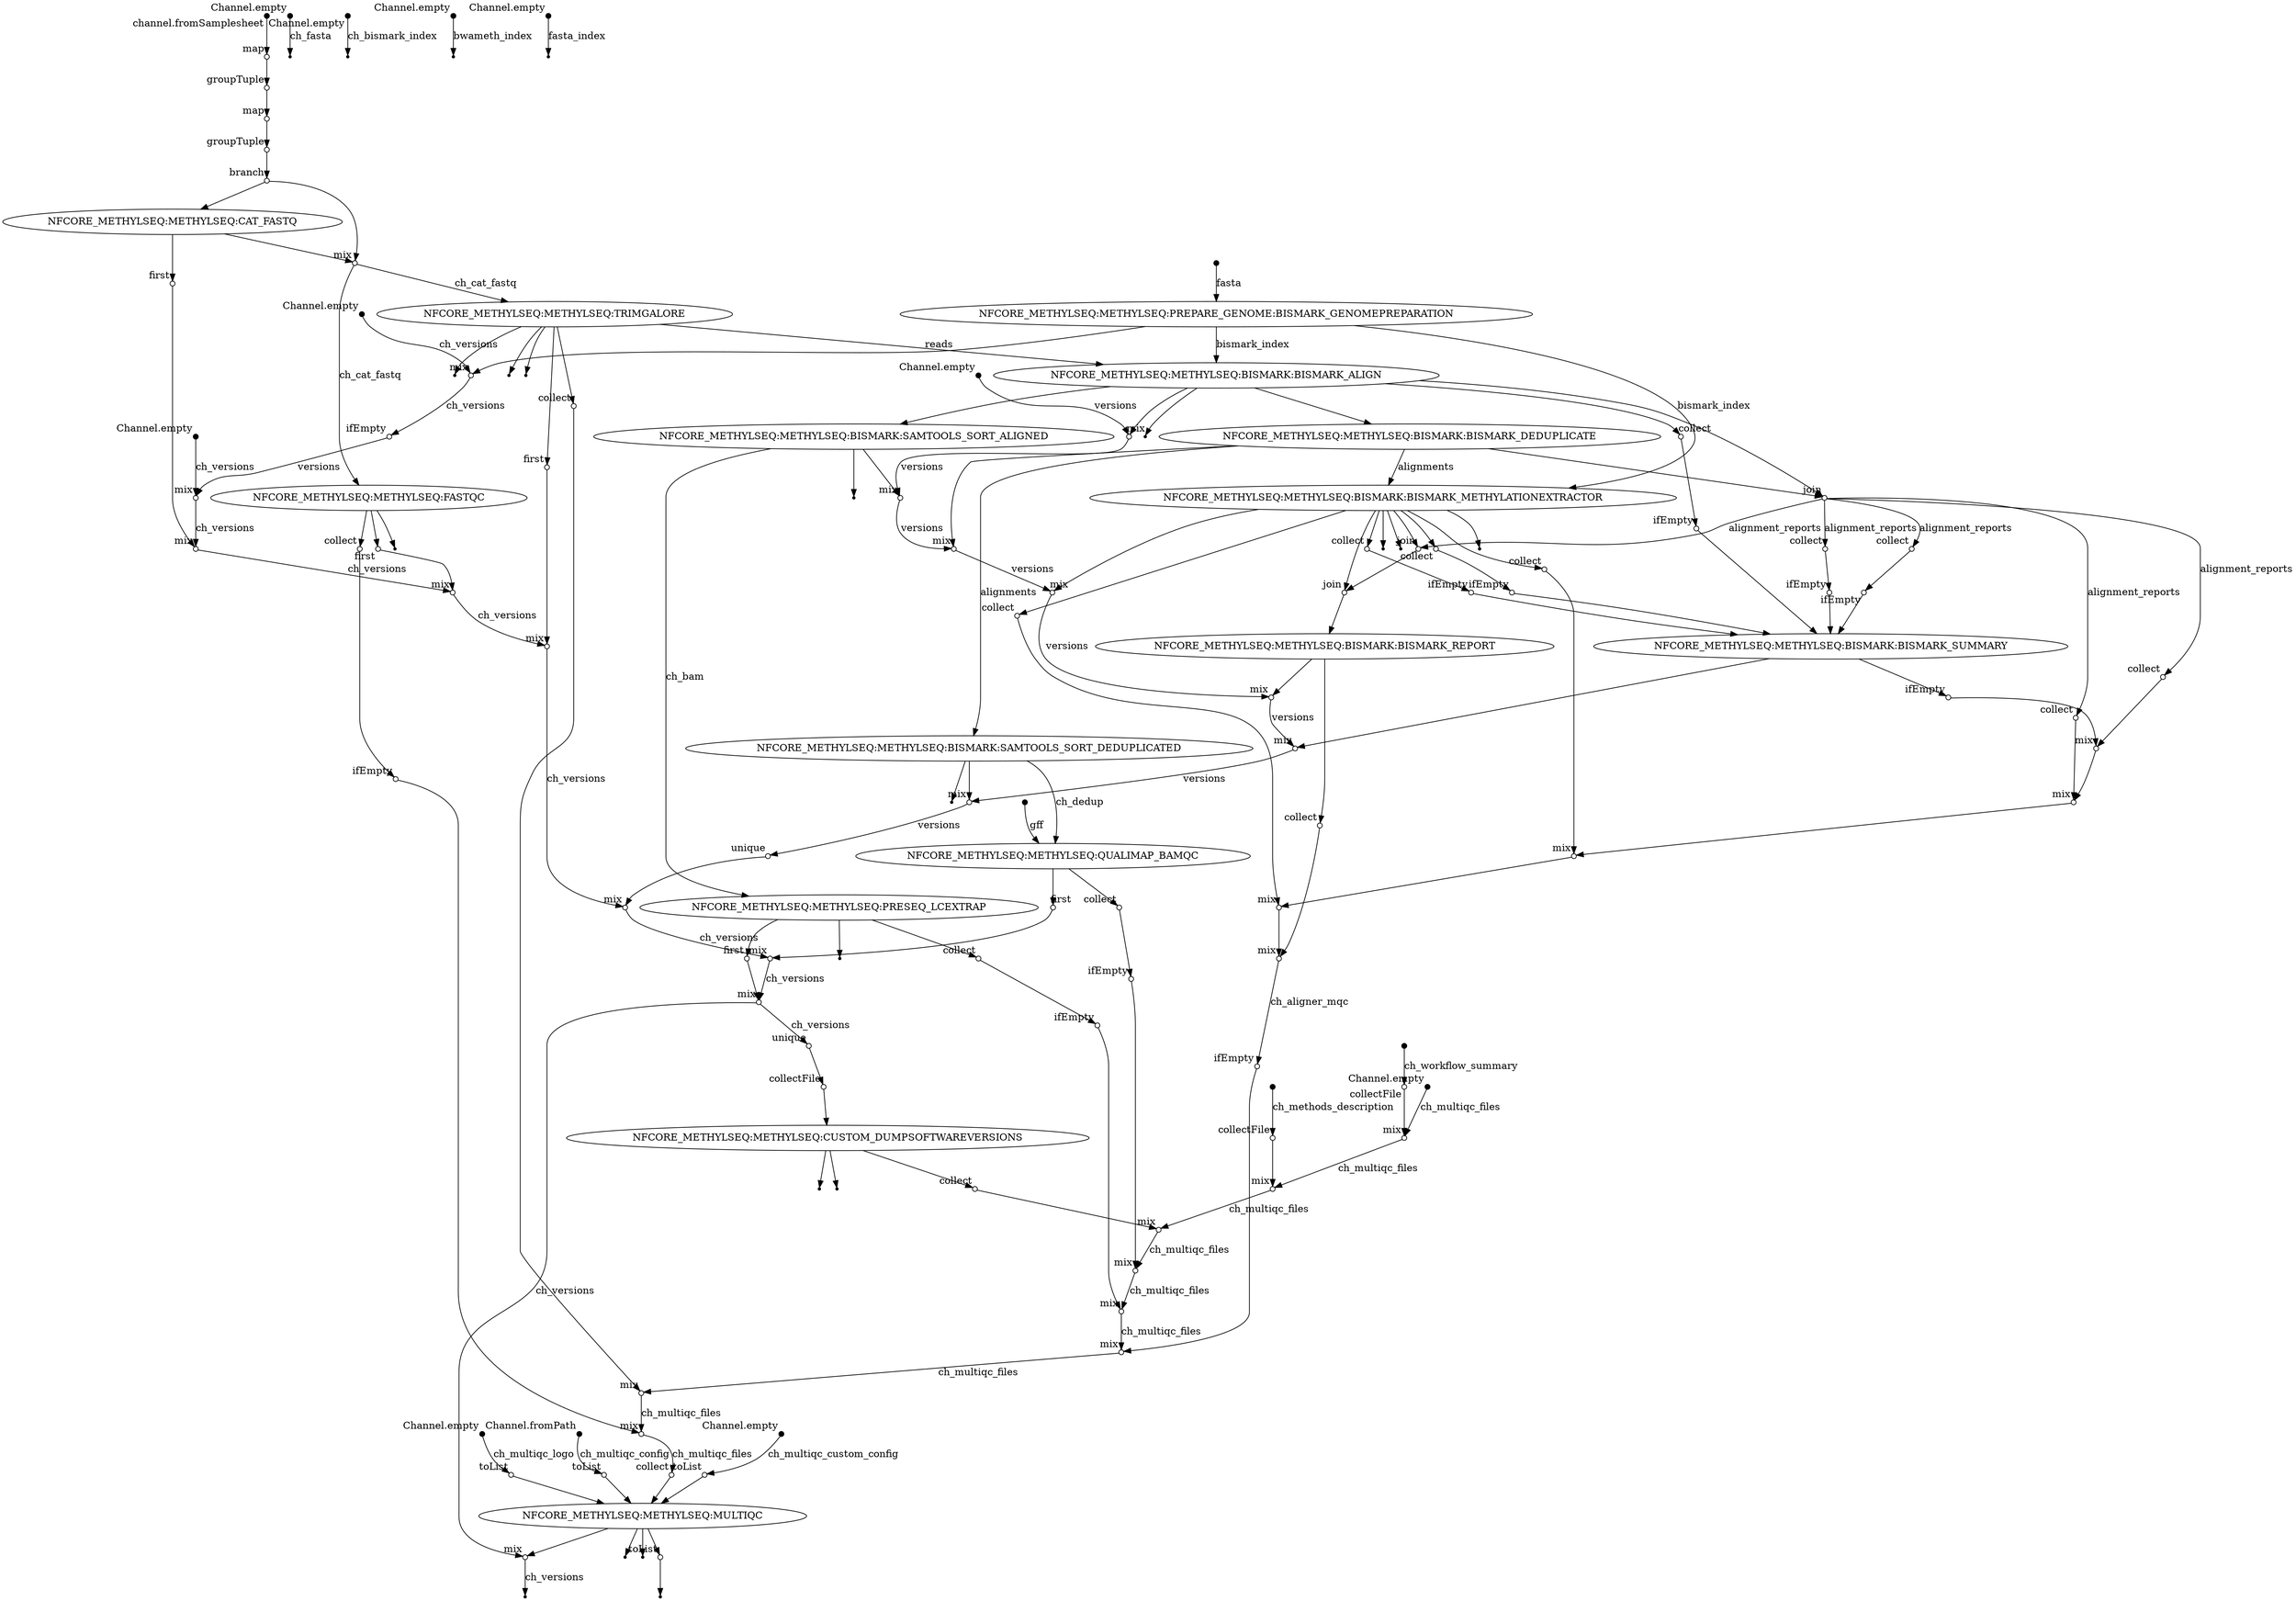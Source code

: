 digraph "methylseq_dag" {
v0 [shape=point,label="",fixedsize=true,width=0.1,xlabel="Channel.fromPath"];
v121 [shape=circle,label="",fixedsize=true,width=0.1,xlabel="toList"];
v0 -> v121 [label="ch_multiqc_config"];

v1 [shape=point,label="",fixedsize=true,width=0.1,xlabel="Channel.empty"];
v122 [shape=circle,label="",fixedsize=true,width=0.1,xlabel="toList"];
v1 -> v122 [label="ch_multiqc_custom_config"];

v2 [shape=point,label="",fixedsize=true,width=0.1,xlabel="Channel.empty"];
v123 [shape=circle,label="",fixedsize=true,width=0.1,xlabel="toList"];
v2 -> v123 [label="ch_multiqc_logo"];

v3 [shape=point,label="",fixedsize=true,width=0.1,xlabel="Channel.empty"];
v17 [shape=circle,label="",fixedsize=true,width=0.1,xlabel="mix"];
v3 -> v17 [label="ch_versions"];

v4 [shape=point,label="",fixedsize=true,width=0.1,xlabel="Channel.empty"];
v15 [shape=circle,label="",fixedsize=true,width=0.1,xlabel="mix"];
v4 -> v15 [label="ch_versions"];

v5 [shape=point,label="",fixedsize=true,width=0.1,xlabel="Channel.empty"];
v6 [shape=point];
v5 -> v6 [label="ch_fasta"];

v7 [shape=point,label="",fixedsize=true,width=0.1,xlabel="Channel.empty"];
v8 [shape=point];
v7 -> v8 [label="ch_bismark_index"];

v9 [shape=point,label="",fixedsize=true,width=0.1,xlabel="Channel.empty"];
v10 [shape=point];
v9 -> v10 [label="bwameth_index"];

v11 [shape=point,label="",fixedsize=true,width=0.1,xlabel="Channel.empty"];
v12 [shape=point];
v11 -> v12 [label="fasta_index"];

v13 [shape=point,label="",fixedsize=true,width=0.1];
v14 [label="NFCORE_METHYLSEQ:METHYLSEQ:PREPARE_GENOME:BISMARK_GENOMEPREPARATION"];
v13 -> v14 [label="fasta"];

v14 [label="NFCORE_METHYLSEQ:METHYLSEQ:PREPARE_GENOME:BISMARK_GENOMEPREPARATION"];
v39 [label="NFCORE_METHYLSEQ:METHYLSEQ:BISMARK:BISMARK_ALIGN"];
v14 -> v39 [label="bismark_index"];

v14 [label="NFCORE_METHYLSEQ:METHYLSEQ:PREPARE_GENOME:BISMARK_GENOMEPREPARATION"];
v15 [shape=circle,label="",fixedsize=true,width=0.1,xlabel="mix"];
v14 -> v15;

v15 [shape=circle,label="",fixedsize=true,width=0.1,xlabel="mix"];
v16 [shape=circle,label="",fixedsize=true,width=0.1,xlabel="ifEmpty"];
v15 -> v16 [label="ch_versions"];

v16 [shape=circle,label="",fixedsize=true,width=0.1,xlabel="ifEmpty"];
v17 [shape=circle,label="",fixedsize=true,width=0.1,xlabel="mix"];
v16 -> v17 [label="versions"];

v17 [shape=circle,label="",fixedsize=true,width=0.1,xlabel="mix"];
v27 [shape=circle,label="",fixedsize=true,width=0.1,xlabel="mix"];
v17 -> v27 [label="ch_versions"];

v18 [shape=point,label="",fixedsize=true,width=0.1,xlabel="channel.fromSamplesheet"];
v19 [shape=circle,label="",fixedsize=true,width=0.1,xlabel="map"];
v18 -> v19;

v19 [shape=circle,label="",fixedsize=true,width=0.1,xlabel="map"];
v20 [shape=circle,label="",fixedsize=true,width=0.1,xlabel="groupTuple"];
v19 -> v20;

v20 [shape=circle,label="",fixedsize=true,width=0.1,xlabel="groupTuple"];
v21 [shape=circle,label="",fixedsize=true,width=0.1,xlabel="map"];
v20 -> v21;

v21 [shape=circle,label="",fixedsize=true,width=0.1,xlabel="map"];
v22 [shape=circle,label="",fixedsize=true,width=0.1,xlabel="groupTuple"];
v21 -> v22;

v22 [shape=circle,label="",fixedsize=true,width=0.1,xlabel="groupTuple"];
v23 [shape=circle,label="",fixedsize=true,width=0.1,xlabel="branch"];
v22 -> v23;

v23 [shape=circle,label="",fixedsize=true,width=0.1,xlabel="branch"];
v24 [label="NFCORE_METHYLSEQ:METHYLSEQ:CAT_FASTQ"];
v23 -> v24;

v23 [shape=circle,label="",fixedsize=true,width=0.1,xlabel="branch"];
v25 [shape=circle,label="",fixedsize=true,width=0.1,xlabel="mix"];
v23 -> v25;

v24 [label="NFCORE_METHYLSEQ:METHYLSEQ:CAT_FASTQ"];
v25 [shape=circle,label="",fixedsize=true,width=0.1,xlabel="mix"];
v24 -> v25;

v24 [label="NFCORE_METHYLSEQ:METHYLSEQ:CAT_FASTQ"];
v26 [shape=circle,label="",fixedsize=true,width=0.1,xlabel="first"];
v24 -> v26;

v25 [shape=circle,label="",fixedsize=true,width=0.1,xlabel="mix"];
v28 [label="NFCORE_METHYLSEQ:METHYLSEQ:FASTQC"];
v25 -> v28 [label="ch_cat_fastq"];

v26 [shape=circle,label="",fixedsize=true,width=0.1,xlabel="first"];
v27 [shape=circle,label="",fixedsize=true,width=0.1,xlabel="mix"];
v26 -> v27;

v27 [shape=circle,label="",fixedsize=true,width=0.1,xlabel="mix"];
v31 [shape=circle,label="",fixedsize=true,width=0.1,xlabel="mix"];
v27 -> v31 [label="ch_versions"];

v28 [label="NFCORE_METHYLSEQ:METHYLSEQ:FASTQC"];
v29 [shape=point];
v28 -> v29;

v28 [label="NFCORE_METHYLSEQ:METHYLSEQ:FASTQC"];
v117 [shape=circle,label="",fixedsize=true,width=0.1,xlabel="collect"];
v28 -> v117;

v28 [label="NFCORE_METHYLSEQ:METHYLSEQ:FASTQC"];
v30 [shape=circle,label="",fixedsize=true,width=0.1,xlabel="first"];
v28 -> v30;

v30 [shape=circle,label="",fixedsize=true,width=0.1,xlabel="first"];
v31 [shape=circle,label="",fixedsize=true,width=0.1,xlabel="mix"];
v30 -> v31;

v31 [shape=circle,label="",fixedsize=true,width=0.1,xlabel="mix"];
v37 [shape=circle,label="",fixedsize=true,width=0.1,xlabel="mix"];
v31 -> v37 [label="ch_versions"];

v25 [shape=circle,label="",fixedsize=true,width=0.1,xlabel="mix"];
v32 [label="NFCORE_METHYLSEQ:METHYLSEQ:TRIMGALORE"];
v25 -> v32 [label="ch_cat_fastq"];

v32 [label="NFCORE_METHYLSEQ:METHYLSEQ:TRIMGALORE"];
v39 [label="NFCORE_METHYLSEQ:METHYLSEQ:BISMARK:BISMARK_ALIGN"];
v32 -> v39 [label="reads"];

v32 [label="NFCORE_METHYLSEQ:METHYLSEQ:TRIMGALORE"];
v115 [shape=circle,label="",fixedsize=true,width=0.1,xlabel="collect"];
v32 -> v115;

v32 [label="NFCORE_METHYLSEQ:METHYLSEQ:TRIMGALORE"];
v35 [shape=point];
v32 -> v35;

v32 [label="NFCORE_METHYLSEQ:METHYLSEQ:TRIMGALORE"];
v34 [shape=point];
v32 -> v34;

v32 [label="NFCORE_METHYLSEQ:METHYLSEQ:TRIMGALORE"];
v33 [shape=point];
v32 -> v33;

v32 [label="NFCORE_METHYLSEQ:METHYLSEQ:TRIMGALORE"];
v36 [shape=circle,label="",fixedsize=true,width=0.1,xlabel="first"];
v32 -> v36;

v36 [shape=circle,label="",fixedsize=true,width=0.1,xlabel="first"];
v37 [shape=circle,label="",fixedsize=true,width=0.1,xlabel="mix"];
v36 -> v37;

v37 [shape=circle,label="",fixedsize=true,width=0.1,xlabel="mix"];
v84 [shape=circle,label="",fixedsize=true,width=0.1,xlabel="mix"];
v37 -> v84 [label="ch_versions"];

v38 [shape=point,label="",fixedsize=true,width=0.1,xlabel="Channel.empty"];
v41 [shape=circle,label="",fixedsize=true,width=0.1,xlabel="mix"];
v38 -> v41 [label="versions"];

v39 [label="NFCORE_METHYLSEQ:METHYLSEQ:BISMARK:BISMARK_ALIGN"];
v42 [label="NFCORE_METHYLSEQ:METHYLSEQ:BISMARK:SAMTOOLS_SORT_ALIGNED"];
v39 -> v42;

v39 [label="NFCORE_METHYLSEQ:METHYLSEQ:BISMARK:BISMARK_ALIGN"];
v46 [shape=circle,label="",fixedsize=true,width=0.1,xlabel="join"];
v39 -> v46;

v39 [label="NFCORE_METHYLSEQ:METHYLSEQ:BISMARK:BISMARK_ALIGN"];
v40 [shape=point];
v39 -> v40;

v39 [label="NFCORE_METHYLSEQ:METHYLSEQ:BISMARK:BISMARK_ALIGN"];
v41 [shape=circle,label="",fixedsize=true,width=0.1,xlabel="mix"];
v39 -> v41;

v41 [shape=circle,label="",fixedsize=true,width=0.1,xlabel="mix"];
v44 [shape=circle,label="",fixedsize=true,width=0.1,xlabel="mix"];
v41 -> v44 [label="versions"];

v42 [label="NFCORE_METHYLSEQ:METHYLSEQ:BISMARK:SAMTOOLS_SORT_ALIGNED"];
v89 [label="NFCORE_METHYLSEQ:METHYLSEQ:PRESEQ_LCEXTRAP"];
v42 -> v89 [label="ch_bam"];

v42 [label="NFCORE_METHYLSEQ:METHYLSEQ:BISMARK:SAMTOOLS_SORT_ALIGNED"];
v43 [shape=point];
v42 -> v43;

v42 [label="NFCORE_METHYLSEQ:METHYLSEQ:BISMARK:SAMTOOLS_SORT_ALIGNED"];
v44 [shape=circle,label="",fixedsize=true,width=0.1,xlabel="mix"];
v42 -> v44;

v44 [shape=circle,label="",fixedsize=true,width=0.1,xlabel="mix"];
v47 [shape=circle,label="",fixedsize=true,width=0.1,xlabel="mix"];
v44 -> v47 [label="versions"];

v39 [label="NFCORE_METHYLSEQ:METHYLSEQ:BISMARK:BISMARK_ALIGN"];
v45 [label="NFCORE_METHYLSEQ:METHYLSEQ:BISMARK:BISMARK_DEDUPLICATE"];
v39 -> v45;

v45 [label="NFCORE_METHYLSEQ:METHYLSEQ:BISMARK:BISMARK_DEDUPLICATE"];
v48 [label="NFCORE_METHYLSEQ:METHYLSEQ:BISMARK:BISMARK_METHYLATIONEXTRACTOR"];
v45 -> v48 [label="alignments"];

v45 [label="NFCORE_METHYLSEQ:METHYLSEQ:BISMARK:BISMARK_DEDUPLICATE"];
v46 [shape=circle,label="",fixedsize=true,width=0.1,xlabel="join"];
v45 -> v46;

v45 [label="NFCORE_METHYLSEQ:METHYLSEQ:BISMARK:BISMARK_DEDUPLICATE"];
v47 [shape=circle,label="",fixedsize=true,width=0.1,xlabel="mix"];
v45 -> v47;

v46 [shape=circle,label="",fixedsize=true,width=0.1,xlabel="join"];
v53 [shape=circle,label="",fixedsize=true,width=0.1,xlabel="join"];
v46 -> v53 [label="alignment_reports"];

v47 [shape=circle,label="",fixedsize=true,width=0.1,xlabel="mix"];
v52 [shape=circle,label="",fixedsize=true,width=0.1,xlabel="mix"];
v47 -> v52 [label="versions"];

v14 [label="NFCORE_METHYLSEQ:METHYLSEQ:PREPARE_GENOME:BISMARK_GENOMEPREPARATION"];
v48 [label="NFCORE_METHYLSEQ:METHYLSEQ:BISMARK:BISMARK_METHYLATIONEXTRACTOR"];
v14 -> v48 [label="bismark_index"];

v48 [label="NFCORE_METHYLSEQ:METHYLSEQ:BISMARK:BISMARK_METHYLATIONEXTRACTOR"];
v51 [shape=point];
v48 -> v51;

v48 [label="NFCORE_METHYLSEQ:METHYLSEQ:BISMARK:BISMARK_METHYLATIONEXTRACTOR"];
v50 [shape=point];
v48 -> v50;

v48 [label="NFCORE_METHYLSEQ:METHYLSEQ:BISMARK:BISMARK_METHYLATIONEXTRACTOR"];
v49 [shape=point];
v48 -> v49;

v48 [label="NFCORE_METHYLSEQ:METHYLSEQ:BISMARK:BISMARK_METHYLATIONEXTRACTOR"];
v53 [shape=circle,label="",fixedsize=true,width=0.1,xlabel="join"];
v48 -> v53;

v48 [label="NFCORE_METHYLSEQ:METHYLSEQ:BISMARK:BISMARK_METHYLATIONEXTRACTOR"];
v54 [shape=circle,label="",fixedsize=true,width=0.1,xlabel="join"];
v48 -> v54;

v48 [label="NFCORE_METHYLSEQ:METHYLSEQ:BISMARK:BISMARK_METHYLATIONEXTRACTOR"];
v52 [shape=circle,label="",fixedsize=true,width=0.1,xlabel="mix"];
v48 -> v52;

v52 [shape=circle,label="",fixedsize=true,width=0.1,xlabel="mix"];
v56 [shape=circle,label="",fixedsize=true,width=0.1,xlabel="mix"];
v52 -> v56 [label="versions"];

v53 [shape=circle,label="",fixedsize=true,width=0.1,xlabel="join"];
v54 [shape=circle,label="",fixedsize=true,width=0.1,xlabel="join"];
v53 -> v54;

v54 [shape=circle,label="",fixedsize=true,width=0.1,xlabel="join"];
v55 [label="NFCORE_METHYLSEQ:METHYLSEQ:BISMARK:BISMARK_REPORT"];
v54 -> v55;

v55 [label="NFCORE_METHYLSEQ:METHYLSEQ:BISMARK:BISMARK_REPORT"];
v81 [shape=circle,label="",fixedsize=true,width=0.1,xlabel="collect"];
v55 -> v81;

v55 [label="NFCORE_METHYLSEQ:METHYLSEQ:BISMARK:BISMARK_REPORT"];
v56 [shape=circle,label="",fixedsize=true,width=0.1,xlabel="mix"];
v55 -> v56;

v56 [shape=circle,label="",fixedsize=true,width=0.1,xlabel="mix"];
v68 [shape=circle,label="",fixedsize=true,width=0.1,xlabel="mix"];
v56 -> v68 [label="versions"];

v39 [label="NFCORE_METHYLSEQ:METHYLSEQ:BISMARK:BISMARK_ALIGN"];
v57 [shape=circle,label="",fixedsize=true,width=0.1,xlabel="collect"];
v39 -> v57;

v57 [shape=circle,label="",fixedsize=true,width=0.1,xlabel="collect"];
v58 [shape=circle,label="",fixedsize=true,width=0.1,xlabel="ifEmpty"];
v57 -> v58;

v58 [shape=circle,label="",fixedsize=true,width=0.1,xlabel="ifEmpty"];
v67 [label="NFCORE_METHYLSEQ:METHYLSEQ:BISMARK:BISMARK_SUMMARY"];
v58 -> v67;

v46 [shape=circle,label="",fixedsize=true,width=0.1,xlabel="join"];
v59 [shape=circle,label="",fixedsize=true,width=0.1,xlabel="collect"];
v46 -> v59 [label="alignment_reports"];

v59 [shape=circle,label="",fixedsize=true,width=0.1,xlabel="collect"];
v60 [shape=circle,label="",fixedsize=true,width=0.1,xlabel="ifEmpty"];
v59 -> v60;

v60 [shape=circle,label="",fixedsize=true,width=0.1,xlabel="ifEmpty"];
v67 [label="NFCORE_METHYLSEQ:METHYLSEQ:BISMARK:BISMARK_SUMMARY"];
v60 -> v67;

v46 [shape=circle,label="",fixedsize=true,width=0.1,xlabel="join"];
v61 [shape=circle,label="",fixedsize=true,width=0.1,xlabel="collect"];
v46 -> v61 [label="alignment_reports"];

v61 [shape=circle,label="",fixedsize=true,width=0.1,xlabel="collect"];
v62 [shape=circle,label="",fixedsize=true,width=0.1,xlabel="ifEmpty"];
v61 -> v62;

v62 [shape=circle,label="",fixedsize=true,width=0.1,xlabel="ifEmpty"];
v67 [label="NFCORE_METHYLSEQ:METHYLSEQ:BISMARK:BISMARK_SUMMARY"];
v62 -> v67;

v48 [label="NFCORE_METHYLSEQ:METHYLSEQ:BISMARK:BISMARK_METHYLATIONEXTRACTOR"];
v63 [shape=circle,label="",fixedsize=true,width=0.1,xlabel="collect"];
v48 -> v63;

v63 [shape=circle,label="",fixedsize=true,width=0.1,xlabel="collect"];
v64 [shape=circle,label="",fixedsize=true,width=0.1,xlabel="ifEmpty"];
v63 -> v64;

v64 [shape=circle,label="",fixedsize=true,width=0.1,xlabel="ifEmpty"];
v67 [label="NFCORE_METHYLSEQ:METHYLSEQ:BISMARK:BISMARK_SUMMARY"];
v64 -> v67;

v48 [label="NFCORE_METHYLSEQ:METHYLSEQ:BISMARK:BISMARK_METHYLATIONEXTRACTOR"];
v65 [shape=circle,label="",fixedsize=true,width=0.1,xlabel="collect"];
v48 -> v65;

v65 [shape=circle,label="",fixedsize=true,width=0.1,xlabel="collect"];
v66 [shape=circle,label="",fixedsize=true,width=0.1,xlabel="ifEmpty"];
v65 -> v66;

v66 [shape=circle,label="",fixedsize=true,width=0.1,xlabel="ifEmpty"];
v67 [label="NFCORE_METHYLSEQ:METHYLSEQ:BISMARK:BISMARK_SUMMARY"];
v66 -> v67;

v67 [label="NFCORE_METHYLSEQ:METHYLSEQ:BISMARK:BISMARK_SUMMARY"];
v72 [shape=circle,label="",fixedsize=true,width=0.1,xlabel="ifEmpty"];
v67 -> v72;

v67 [label="NFCORE_METHYLSEQ:METHYLSEQ:BISMARK:BISMARK_SUMMARY"];
v68 [shape=circle,label="",fixedsize=true,width=0.1,xlabel="mix"];
v67 -> v68;

v68 [shape=circle,label="",fixedsize=true,width=0.1,xlabel="mix"];
v71 [shape=circle,label="",fixedsize=true,width=0.1,xlabel="mix"];
v68 -> v71 [label="versions"];

v45 [label="NFCORE_METHYLSEQ:METHYLSEQ:BISMARK:BISMARK_DEDUPLICATE"];
v69 [label="NFCORE_METHYLSEQ:METHYLSEQ:BISMARK:SAMTOOLS_SORT_DEDUPLICATED"];
v45 -> v69 [label="alignments"];

v69 [label="NFCORE_METHYLSEQ:METHYLSEQ:BISMARK:SAMTOOLS_SORT_DEDUPLICATED"];
v86 [label="NFCORE_METHYLSEQ:METHYLSEQ:QUALIMAP_BAMQC"];
v69 -> v86 [label="ch_dedup"];

v69 [label="NFCORE_METHYLSEQ:METHYLSEQ:BISMARK:SAMTOOLS_SORT_DEDUPLICATED"];
v70 [shape=point];
v69 -> v70;

v69 [label="NFCORE_METHYLSEQ:METHYLSEQ:BISMARK:SAMTOOLS_SORT_DEDUPLICATED"];
v71 [shape=circle,label="",fixedsize=true,width=0.1,xlabel="mix"];
v69 -> v71;

v71 [shape=circle,label="",fixedsize=true,width=0.1,xlabel="mix"];
v83 [shape=circle,label="",fixedsize=true,width=0.1,xlabel="unique"];
v71 -> v83 [label="versions"];

v72 [shape=circle,label="",fixedsize=true,width=0.1,xlabel="ifEmpty"];
v74 [shape=circle,label="",fixedsize=true,width=0.1,xlabel="mix"];
v72 -> v74;

v46 [shape=circle,label="",fixedsize=true,width=0.1,xlabel="join"];
v73 [shape=circle,label="",fixedsize=true,width=0.1,xlabel="collect"];
v46 -> v73 [label="alignment_reports"];

v73 [shape=circle,label="",fixedsize=true,width=0.1,xlabel="collect"];
v74 [shape=circle,label="",fixedsize=true,width=0.1,xlabel="mix"];
v73 -> v74;

v74 [shape=circle,label="",fixedsize=true,width=0.1,xlabel="mix"];
v76 [shape=circle,label="",fixedsize=true,width=0.1,xlabel="mix"];
v74 -> v76;

v46 [shape=circle,label="",fixedsize=true,width=0.1,xlabel="join"];
v75 [shape=circle,label="",fixedsize=true,width=0.1,xlabel="collect"];
v46 -> v75 [label="alignment_reports"];

v75 [shape=circle,label="",fixedsize=true,width=0.1,xlabel="collect"];
v76 [shape=circle,label="",fixedsize=true,width=0.1,xlabel="mix"];
v75 -> v76;

v76 [shape=circle,label="",fixedsize=true,width=0.1,xlabel="mix"];
v78 [shape=circle,label="",fixedsize=true,width=0.1,xlabel="mix"];
v76 -> v78;

v48 [label="NFCORE_METHYLSEQ:METHYLSEQ:BISMARK:BISMARK_METHYLATIONEXTRACTOR"];
v77 [shape=circle,label="",fixedsize=true,width=0.1,xlabel="collect"];
v48 -> v77;

v77 [shape=circle,label="",fixedsize=true,width=0.1,xlabel="collect"];
v78 [shape=circle,label="",fixedsize=true,width=0.1,xlabel="mix"];
v77 -> v78;

v78 [shape=circle,label="",fixedsize=true,width=0.1,xlabel="mix"];
v80 [shape=circle,label="",fixedsize=true,width=0.1,xlabel="mix"];
v78 -> v80;

v48 [label="NFCORE_METHYLSEQ:METHYLSEQ:BISMARK:BISMARK_METHYLATIONEXTRACTOR"];
v79 [shape=circle,label="",fixedsize=true,width=0.1,xlabel="collect"];
v48 -> v79;

v79 [shape=circle,label="",fixedsize=true,width=0.1,xlabel="collect"];
v80 [shape=circle,label="",fixedsize=true,width=0.1,xlabel="mix"];
v79 -> v80;

v80 [shape=circle,label="",fixedsize=true,width=0.1,xlabel="mix"];
v82 [shape=circle,label="",fixedsize=true,width=0.1,xlabel="mix"];
v80 -> v82;

v81 [shape=circle,label="",fixedsize=true,width=0.1,xlabel="collect"];
v82 [shape=circle,label="",fixedsize=true,width=0.1,xlabel="mix"];
v81 -> v82;

v82 [shape=circle,label="",fixedsize=true,width=0.1,xlabel="mix"];
v113 [shape=circle,label="",fixedsize=true,width=0.1,xlabel="ifEmpty"];
v82 -> v113 [label="ch_aligner_mqc"];

v83 [shape=circle,label="",fixedsize=true,width=0.1,xlabel="unique"];
v84 [shape=circle,label="",fixedsize=true,width=0.1,xlabel="mix"];
v83 -> v84;

v84 [shape=circle,label="",fixedsize=true,width=0.1,xlabel="mix"];
v88 [shape=circle,label="",fixedsize=true,width=0.1,xlabel="mix"];
v84 -> v88 [label="ch_versions"];

v85 [shape=point,label="",fixedsize=true,width=0.1];
v86 [label="NFCORE_METHYLSEQ:METHYLSEQ:QUALIMAP_BAMQC"];
v85 -> v86 [label="gff"];

v86 [label="NFCORE_METHYLSEQ:METHYLSEQ:QUALIMAP_BAMQC"];
v107 [shape=circle,label="",fixedsize=true,width=0.1,xlabel="collect"];
v86 -> v107;

v86 [label="NFCORE_METHYLSEQ:METHYLSEQ:QUALIMAP_BAMQC"];
v87 [shape=circle,label="",fixedsize=true,width=0.1,xlabel="first"];
v86 -> v87;

v87 [shape=circle,label="",fixedsize=true,width=0.1,xlabel="first"];
v88 [shape=circle,label="",fixedsize=true,width=0.1,xlabel="mix"];
v87 -> v88;

v88 [shape=circle,label="",fixedsize=true,width=0.1,xlabel="mix"];
v92 [shape=circle,label="",fixedsize=true,width=0.1,xlabel="mix"];
v88 -> v92 [label="ch_versions"];

v89 [label="NFCORE_METHYLSEQ:METHYLSEQ:PRESEQ_LCEXTRAP"];
v90 [shape=point];
v89 -> v90;

v89 [label="NFCORE_METHYLSEQ:METHYLSEQ:PRESEQ_LCEXTRAP"];
v110 [shape=circle,label="",fixedsize=true,width=0.1,xlabel="collect"];
v89 -> v110;

v89 [label="NFCORE_METHYLSEQ:METHYLSEQ:PRESEQ_LCEXTRAP"];
v91 [shape=circle,label="",fixedsize=true,width=0.1,xlabel="first"];
v89 -> v91;

v91 [shape=circle,label="",fixedsize=true,width=0.1,xlabel="first"];
v92 [shape=circle,label="",fixedsize=true,width=0.1,xlabel="mix"];
v91 -> v92;

v92 [shape=circle,label="",fixedsize=true,width=0.1,xlabel="mix"];
v93 [shape=circle,label="",fixedsize=true,width=0.1,xlabel="unique"];
v92 -> v93 [label="ch_versions"];

v93 [shape=circle,label="",fixedsize=true,width=0.1,xlabel="unique"];
v94 [shape=circle,label="",fixedsize=true,width=0.1,xlabel="collectFile"];
v93 -> v94;

v94 [shape=circle,label="",fixedsize=true,width=0.1,xlabel="collectFile"];
v95 [label="NFCORE_METHYLSEQ:METHYLSEQ:CUSTOM_DUMPSOFTWAREVERSIONS"];
v94 -> v95;

v95 [label="NFCORE_METHYLSEQ:METHYLSEQ:CUSTOM_DUMPSOFTWAREVERSIONS"];
v97 [shape=point];
v95 -> v97;

v95 [label="NFCORE_METHYLSEQ:METHYLSEQ:CUSTOM_DUMPSOFTWAREVERSIONS"];
v105 [shape=circle,label="",fixedsize=true,width=0.1,xlabel="collect"];
v95 -> v105;

v95 [label="NFCORE_METHYLSEQ:METHYLSEQ:CUSTOM_DUMPSOFTWAREVERSIONS"];
v96 [shape=point];
v95 -> v96;

v98 [shape=point,label="",fixedsize=true,width=0.1,xlabel="Channel.empty"];
v101 [shape=circle,label="",fixedsize=true,width=0.1,xlabel="mix"];
v98 -> v101 [label="ch_multiqc_files"];

v99 [shape=point,label="",fixedsize=true,width=0.1];
v100 [shape=circle,label="",fixedsize=true,width=0.1,xlabel="collectFile"];
v99 -> v100 [label="ch_workflow_summary"];

v100 [shape=circle,label="",fixedsize=true,width=0.1,xlabel="collectFile"];
v101 [shape=circle,label="",fixedsize=true,width=0.1,xlabel="mix"];
v100 -> v101;

v101 [shape=circle,label="",fixedsize=true,width=0.1,xlabel="mix"];
v104 [shape=circle,label="",fixedsize=true,width=0.1,xlabel="mix"];
v101 -> v104 [label="ch_multiqc_files"];

v102 [shape=point,label="",fixedsize=true,width=0.1];
v103 [shape=circle,label="",fixedsize=true,width=0.1,xlabel="collectFile"];
v102 -> v103 [label="ch_methods_description"];

v103 [shape=circle,label="",fixedsize=true,width=0.1,xlabel="collectFile"];
v104 [shape=circle,label="",fixedsize=true,width=0.1,xlabel="mix"];
v103 -> v104;

v104 [shape=circle,label="",fixedsize=true,width=0.1,xlabel="mix"];
v106 [shape=circle,label="",fixedsize=true,width=0.1,xlabel="mix"];
v104 -> v106 [label="ch_multiqc_files"];

v105 [shape=circle,label="",fixedsize=true,width=0.1,xlabel="collect"];
v106 [shape=circle,label="",fixedsize=true,width=0.1,xlabel="mix"];
v105 -> v106;

v106 [shape=circle,label="",fixedsize=true,width=0.1,xlabel="mix"];
v109 [shape=circle,label="",fixedsize=true,width=0.1,xlabel="mix"];
v106 -> v109 [label="ch_multiqc_files"];

v107 [shape=circle,label="",fixedsize=true,width=0.1,xlabel="collect"];
v108 [shape=circle,label="",fixedsize=true,width=0.1,xlabel="ifEmpty"];
v107 -> v108;

v108 [shape=circle,label="",fixedsize=true,width=0.1,xlabel="ifEmpty"];
v109 [shape=circle,label="",fixedsize=true,width=0.1,xlabel="mix"];
v108 -> v109;

v109 [shape=circle,label="",fixedsize=true,width=0.1,xlabel="mix"];
v112 [shape=circle,label="",fixedsize=true,width=0.1,xlabel="mix"];
v109 -> v112 [label="ch_multiqc_files"];

v110 [shape=circle,label="",fixedsize=true,width=0.1,xlabel="collect"];
v111 [shape=circle,label="",fixedsize=true,width=0.1,xlabel="ifEmpty"];
v110 -> v111;

v111 [shape=circle,label="",fixedsize=true,width=0.1,xlabel="ifEmpty"];
v112 [shape=circle,label="",fixedsize=true,width=0.1,xlabel="mix"];
v111 -> v112;

v112 [shape=circle,label="",fixedsize=true,width=0.1,xlabel="mix"];
v114 [shape=circle,label="",fixedsize=true,width=0.1,xlabel="mix"];
v112 -> v114 [label="ch_multiqc_files"];

v113 [shape=circle,label="",fixedsize=true,width=0.1,xlabel="ifEmpty"];
v114 [shape=circle,label="",fixedsize=true,width=0.1,xlabel="mix"];
v113 -> v114;

v114 [shape=circle,label="",fixedsize=true,width=0.1,xlabel="mix"];
v116 [shape=circle,label="",fixedsize=true,width=0.1,xlabel="mix"];
v114 -> v116 [label="ch_multiqc_files"];

v115 [shape=circle,label="",fixedsize=true,width=0.1,xlabel="collect"];
v116 [shape=circle,label="",fixedsize=true,width=0.1,xlabel="mix"];
v115 -> v116;

v116 [shape=circle,label="",fixedsize=true,width=0.1,xlabel="mix"];
v119 [shape=circle,label="",fixedsize=true,width=0.1,xlabel="mix"];
v116 -> v119 [label="ch_multiqc_files"];

v117 [shape=circle,label="",fixedsize=true,width=0.1,xlabel="collect"];
v118 [shape=circle,label="",fixedsize=true,width=0.1,xlabel="ifEmpty"];
v117 -> v118;

v118 [shape=circle,label="",fixedsize=true,width=0.1,xlabel="ifEmpty"];
v119 [shape=circle,label="",fixedsize=true,width=0.1,xlabel="mix"];
v118 -> v119;

v119 [shape=circle,label="",fixedsize=true,width=0.1,xlabel="mix"];
v120 [shape=circle,label="",fixedsize=true,width=0.1,xlabel="collect"];
v119 -> v120 [label="ch_multiqc_files"];

v120 [shape=circle,label="",fixedsize=true,width=0.1,xlabel="collect"];
v124 [label="NFCORE_METHYLSEQ:METHYLSEQ:MULTIQC"];
v120 -> v124;

v121 [shape=circle,label="",fixedsize=true,width=0.1,xlabel="toList"];
v124 [label="NFCORE_METHYLSEQ:METHYLSEQ:MULTIQC"];
v121 -> v124;

v122 [shape=circle,label="",fixedsize=true,width=0.1,xlabel="toList"];
v124 [label="NFCORE_METHYLSEQ:METHYLSEQ:MULTIQC"];
v122 -> v124;

v123 [shape=circle,label="",fixedsize=true,width=0.1,xlabel="toList"];
v124 [label="NFCORE_METHYLSEQ:METHYLSEQ:MULTIQC"];
v123 -> v124;

v124 [label="NFCORE_METHYLSEQ:METHYLSEQ:MULTIQC"];
v127 [shape=circle,label="",fixedsize=true,width=0.1,xlabel="toList"];
v124 -> v127;

v124 [label="NFCORE_METHYLSEQ:METHYLSEQ:MULTIQC"];
v126 [shape=point];
v124 -> v126;

v124 [label="NFCORE_METHYLSEQ:METHYLSEQ:MULTIQC"];
v125 [shape=point];
v124 -> v125;

v124 [label="NFCORE_METHYLSEQ:METHYLSEQ:MULTIQC"];
v129 [shape=circle,label="",fixedsize=true,width=0.1,xlabel="mix"];
v124 -> v129;

v127 [shape=circle,label="",fixedsize=true,width=0.1,xlabel="toList"];
v128 [shape=point];
v127 -> v128;

v92 [shape=circle,label="",fixedsize=true,width=0.1,xlabel="mix"];
v129 [shape=circle,label="",fixedsize=true,width=0.1,xlabel="mix"];
v92 -> v129 [label="ch_versions"];

v129 [shape=circle,label="",fixedsize=true,width=0.1,xlabel="mix"];
v130 [shape=point];
v129 -> v130 [label="ch_versions"];

}
